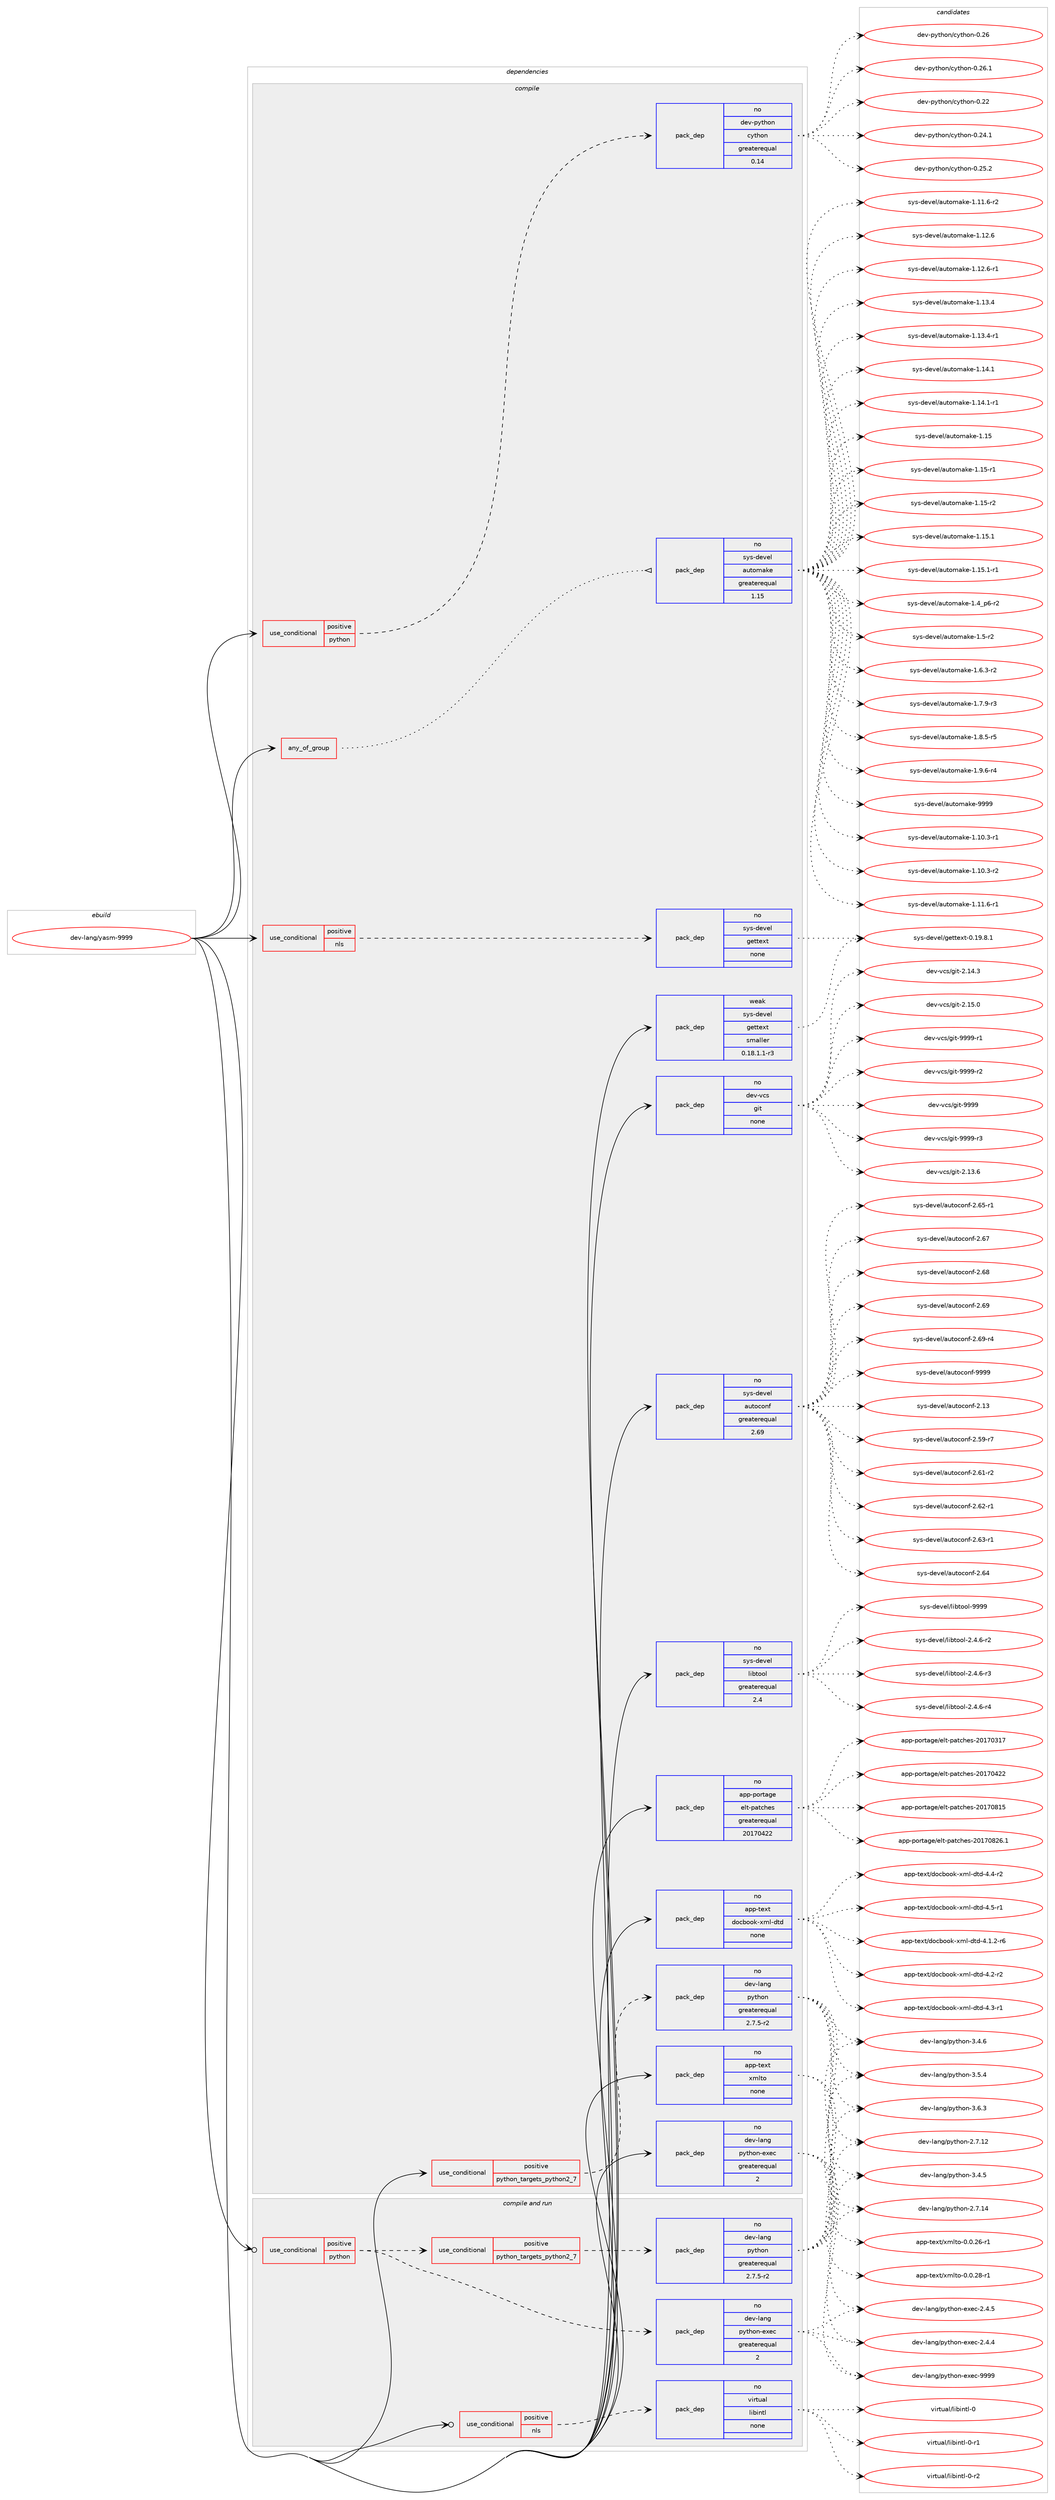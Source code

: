 digraph prolog {

# *************
# Graph options
# *************

newrank=true;
concentrate=true;
compound=true;
graph [rankdir=LR,fontname=Helvetica,fontsize=10,ranksep=1.5];#, ranksep=2.5, nodesep=0.2];
edge  [arrowhead=vee];
node  [fontname=Helvetica,fontsize=10];

# **********
# The ebuild
# **********

subgraph cluster_leftcol {
color=gray;
rank=same;
label=<<i>ebuild</i>>;
id [label="dev-lang/yasm-9999", color=red, width=4, href="../dev-lang/yasm-9999.svg"];
}

# ****************
# The dependencies
# ****************

subgraph cluster_midcol {
color=gray;
label=<<i>dependencies</i>>;
subgraph cluster_compile {
fillcolor="#eeeeee";
style=filled;
label=<<i>compile</i>>;
subgraph any3168 {
dependency110660 [label=<<TABLE BORDER="0" CELLBORDER="1" CELLSPACING="0" CELLPADDING="4"><TR><TD CELLPADDING="10">any_of_group</TD></TR></TABLE>>, shape=none, color=red];subgraph pack83448 {
dependency110661 [label=<<TABLE BORDER="0" CELLBORDER="1" CELLSPACING="0" CELLPADDING="4" WIDTH="220"><TR><TD ROWSPAN="6" CELLPADDING="30">pack_dep</TD></TR><TR><TD WIDTH="110">no</TD></TR><TR><TD>sys-devel</TD></TR><TR><TD>automake</TD></TR><TR><TD>greaterequal</TD></TR><TR><TD>1.15</TD></TR></TABLE>>, shape=none, color=blue];
}
dependency110660:e -> dependency110661:w [weight=20,style="dotted",arrowhead="oinv"];
}
id:e -> dependency110660:w [weight=20,style="solid",arrowhead="vee"];
subgraph cond24014 {
dependency110662 [label=<<TABLE BORDER="0" CELLBORDER="1" CELLSPACING="0" CELLPADDING="4"><TR><TD ROWSPAN="3" CELLPADDING="10">use_conditional</TD></TR><TR><TD>positive</TD></TR><TR><TD>nls</TD></TR></TABLE>>, shape=none, color=red];
subgraph pack83449 {
dependency110663 [label=<<TABLE BORDER="0" CELLBORDER="1" CELLSPACING="0" CELLPADDING="4" WIDTH="220"><TR><TD ROWSPAN="6" CELLPADDING="30">pack_dep</TD></TR><TR><TD WIDTH="110">no</TD></TR><TR><TD>sys-devel</TD></TR><TR><TD>gettext</TD></TR><TR><TD>none</TD></TR><TR><TD></TD></TR></TABLE>>, shape=none, color=blue];
}
dependency110662:e -> dependency110663:w [weight=20,style="dashed",arrowhead="vee"];
}
id:e -> dependency110662:w [weight=20,style="solid",arrowhead="vee"];
subgraph cond24015 {
dependency110664 [label=<<TABLE BORDER="0" CELLBORDER="1" CELLSPACING="0" CELLPADDING="4"><TR><TD ROWSPAN="3" CELLPADDING="10">use_conditional</TD></TR><TR><TD>positive</TD></TR><TR><TD>python</TD></TR></TABLE>>, shape=none, color=red];
subgraph pack83450 {
dependency110665 [label=<<TABLE BORDER="0" CELLBORDER="1" CELLSPACING="0" CELLPADDING="4" WIDTH="220"><TR><TD ROWSPAN="6" CELLPADDING="30">pack_dep</TD></TR><TR><TD WIDTH="110">no</TD></TR><TR><TD>dev-python</TD></TR><TR><TD>cython</TD></TR><TR><TD>greaterequal</TD></TR><TR><TD>0.14</TD></TR></TABLE>>, shape=none, color=blue];
}
dependency110664:e -> dependency110665:w [weight=20,style="dashed",arrowhead="vee"];
}
id:e -> dependency110664:w [weight=20,style="solid",arrowhead="vee"];
subgraph cond24016 {
dependency110666 [label=<<TABLE BORDER="0" CELLBORDER="1" CELLSPACING="0" CELLPADDING="4"><TR><TD ROWSPAN="3" CELLPADDING="10">use_conditional</TD></TR><TR><TD>positive</TD></TR><TR><TD>python_targets_python2_7</TD></TR></TABLE>>, shape=none, color=red];
subgraph pack83451 {
dependency110667 [label=<<TABLE BORDER="0" CELLBORDER="1" CELLSPACING="0" CELLPADDING="4" WIDTH="220"><TR><TD ROWSPAN="6" CELLPADDING="30">pack_dep</TD></TR><TR><TD WIDTH="110">no</TD></TR><TR><TD>dev-lang</TD></TR><TR><TD>python</TD></TR><TR><TD>greaterequal</TD></TR><TR><TD>2.7.5-r2</TD></TR></TABLE>>, shape=none, color=blue];
}
dependency110666:e -> dependency110667:w [weight=20,style="dashed",arrowhead="vee"];
}
id:e -> dependency110666:w [weight=20,style="solid",arrowhead="vee"];
subgraph pack83452 {
dependency110668 [label=<<TABLE BORDER="0" CELLBORDER="1" CELLSPACING="0" CELLPADDING="4" WIDTH="220"><TR><TD ROWSPAN="6" CELLPADDING="30">pack_dep</TD></TR><TR><TD WIDTH="110">no</TD></TR><TR><TD>app-portage</TD></TR><TR><TD>elt-patches</TD></TR><TR><TD>greaterequal</TD></TR><TR><TD>20170422</TD></TR></TABLE>>, shape=none, color=blue];
}
id:e -> dependency110668:w [weight=20,style="solid",arrowhead="vee"];
subgraph pack83453 {
dependency110669 [label=<<TABLE BORDER="0" CELLBORDER="1" CELLSPACING="0" CELLPADDING="4" WIDTH="220"><TR><TD ROWSPAN="6" CELLPADDING="30">pack_dep</TD></TR><TR><TD WIDTH="110">no</TD></TR><TR><TD>app-text</TD></TR><TR><TD>docbook-xml-dtd</TD></TR><TR><TD>none</TD></TR><TR><TD></TD></TR></TABLE>>, shape=none, color=blue];
}
id:e -> dependency110669:w [weight=20,style="solid",arrowhead="vee"];
subgraph pack83454 {
dependency110670 [label=<<TABLE BORDER="0" CELLBORDER="1" CELLSPACING="0" CELLPADDING="4" WIDTH="220"><TR><TD ROWSPAN="6" CELLPADDING="30">pack_dep</TD></TR><TR><TD WIDTH="110">no</TD></TR><TR><TD>app-text</TD></TR><TR><TD>xmlto</TD></TR><TR><TD>none</TD></TR><TR><TD></TD></TR></TABLE>>, shape=none, color=blue];
}
id:e -> dependency110670:w [weight=20,style="solid",arrowhead="vee"];
subgraph pack83455 {
dependency110671 [label=<<TABLE BORDER="0" CELLBORDER="1" CELLSPACING="0" CELLPADDING="4" WIDTH="220"><TR><TD ROWSPAN="6" CELLPADDING="30">pack_dep</TD></TR><TR><TD WIDTH="110">no</TD></TR><TR><TD>dev-lang</TD></TR><TR><TD>python-exec</TD></TR><TR><TD>greaterequal</TD></TR><TR><TD>2</TD></TR></TABLE>>, shape=none, color=blue];
}
id:e -> dependency110671:w [weight=20,style="solid",arrowhead="vee"];
subgraph pack83456 {
dependency110672 [label=<<TABLE BORDER="0" CELLBORDER="1" CELLSPACING="0" CELLPADDING="4" WIDTH="220"><TR><TD ROWSPAN="6" CELLPADDING="30">pack_dep</TD></TR><TR><TD WIDTH="110">no</TD></TR><TR><TD>dev-vcs</TD></TR><TR><TD>git</TD></TR><TR><TD>none</TD></TR><TR><TD></TD></TR></TABLE>>, shape=none, color=blue];
}
id:e -> dependency110672:w [weight=20,style="solid",arrowhead="vee"];
subgraph pack83457 {
dependency110673 [label=<<TABLE BORDER="0" CELLBORDER="1" CELLSPACING="0" CELLPADDING="4" WIDTH="220"><TR><TD ROWSPAN="6" CELLPADDING="30">pack_dep</TD></TR><TR><TD WIDTH="110">no</TD></TR><TR><TD>sys-devel</TD></TR><TR><TD>autoconf</TD></TR><TR><TD>greaterequal</TD></TR><TR><TD>2.69</TD></TR></TABLE>>, shape=none, color=blue];
}
id:e -> dependency110673:w [weight=20,style="solid",arrowhead="vee"];
subgraph pack83458 {
dependency110674 [label=<<TABLE BORDER="0" CELLBORDER="1" CELLSPACING="0" CELLPADDING="4" WIDTH="220"><TR><TD ROWSPAN="6" CELLPADDING="30">pack_dep</TD></TR><TR><TD WIDTH="110">no</TD></TR><TR><TD>sys-devel</TD></TR><TR><TD>libtool</TD></TR><TR><TD>greaterequal</TD></TR><TR><TD>2.4</TD></TR></TABLE>>, shape=none, color=blue];
}
id:e -> dependency110674:w [weight=20,style="solid",arrowhead="vee"];
subgraph pack83459 {
dependency110675 [label=<<TABLE BORDER="0" CELLBORDER="1" CELLSPACING="0" CELLPADDING="4" WIDTH="220"><TR><TD ROWSPAN="6" CELLPADDING="30">pack_dep</TD></TR><TR><TD WIDTH="110">weak</TD></TR><TR><TD>sys-devel</TD></TR><TR><TD>gettext</TD></TR><TR><TD>smaller</TD></TR><TR><TD>0.18.1.1-r3</TD></TR></TABLE>>, shape=none, color=blue];
}
id:e -> dependency110675:w [weight=20,style="solid",arrowhead="vee"];
}
subgraph cluster_compileandrun {
fillcolor="#eeeeee";
style=filled;
label=<<i>compile and run</i>>;
subgraph cond24017 {
dependency110676 [label=<<TABLE BORDER="0" CELLBORDER="1" CELLSPACING="0" CELLPADDING="4"><TR><TD ROWSPAN="3" CELLPADDING="10">use_conditional</TD></TR><TR><TD>positive</TD></TR><TR><TD>nls</TD></TR></TABLE>>, shape=none, color=red];
subgraph pack83460 {
dependency110677 [label=<<TABLE BORDER="0" CELLBORDER="1" CELLSPACING="0" CELLPADDING="4" WIDTH="220"><TR><TD ROWSPAN="6" CELLPADDING="30">pack_dep</TD></TR><TR><TD WIDTH="110">no</TD></TR><TR><TD>virtual</TD></TR><TR><TD>libintl</TD></TR><TR><TD>none</TD></TR><TR><TD></TD></TR></TABLE>>, shape=none, color=blue];
}
dependency110676:e -> dependency110677:w [weight=20,style="dashed",arrowhead="vee"];
}
id:e -> dependency110676:w [weight=20,style="solid",arrowhead="odotvee"];
subgraph cond24018 {
dependency110678 [label=<<TABLE BORDER="0" CELLBORDER="1" CELLSPACING="0" CELLPADDING="4"><TR><TD ROWSPAN="3" CELLPADDING="10">use_conditional</TD></TR><TR><TD>positive</TD></TR><TR><TD>python</TD></TR></TABLE>>, shape=none, color=red];
subgraph cond24019 {
dependency110679 [label=<<TABLE BORDER="0" CELLBORDER="1" CELLSPACING="0" CELLPADDING="4"><TR><TD ROWSPAN="3" CELLPADDING="10">use_conditional</TD></TR><TR><TD>positive</TD></TR><TR><TD>python_targets_python2_7</TD></TR></TABLE>>, shape=none, color=red];
subgraph pack83461 {
dependency110680 [label=<<TABLE BORDER="0" CELLBORDER="1" CELLSPACING="0" CELLPADDING="4" WIDTH="220"><TR><TD ROWSPAN="6" CELLPADDING="30">pack_dep</TD></TR><TR><TD WIDTH="110">no</TD></TR><TR><TD>dev-lang</TD></TR><TR><TD>python</TD></TR><TR><TD>greaterequal</TD></TR><TR><TD>2.7.5-r2</TD></TR></TABLE>>, shape=none, color=blue];
}
dependency110679:e -> dependency110680:w [weight=20,style="dashed",arrowhead="vee"];
}
dependency110678:e -> dependency110679:w [weight=20,style="dashed",arrowhead="vee"];
subgraph pack83462 {
dependency110681 [label=<<TABLE BORDER="0" CELLBORDER="1" CELLSPACING="0" CELLPADDING="4" WIDTH="220"><TR><TD ROWSPAN="6" CELLPADDING="30">pack_dep</TD></TR><TR><TD WIDTH="110">no</TD></TR><TR><TD>dev-lang</TD></TR><TR><TD>python-exec</TD></TR><TR><TD>greaterequal</TD></TR><TR><TD>2</TD></TR></TABLE>>, shape=none, color=blue];
}
dependency110678:e -> dependency110681:w [weight=20,style="dashed",arrowhead="vee"];
}
id:e -> dependency110678:w [weight=20,style="solid",arrowhead="odotvee"];
}
subgraph cluster_run {
fillcolor="#eeeeee";
style=filled;
label=<<i>run</i>>;
}
}

# **************
# The candidates
# **************

subgraph cluster_choices {
rank=same;
color=gray;
label=<<i>candidates</i>>;

subgraph choice83448 {
color=black;
nodesep=1;
choice11512111545100101118101108479711711611110997107101454946494846514511449 [label="sys-devel/automake-1.10.3-r1", color=red, width=4,href="../sys-devel/automake-1.10.3-r1.svg"];
choice11512111545100101118101108479711711611110997107101454946494846514511450 [label="sys-devel/automake-1.10.3-r2", color=red, width=4,href="../sys-devel/automake-1.10.3-r2.svg"];
choice11512111545100101118101108479711711611110997107101454946494946544511449 [label="sys-devel/automake-1.11.6-r1", color=red, width=4,href="../sys-devel/automake-1.11.6-r1.svg"];
choice11512111545100101118101108479711711611110997107101454946494946544511450 [label="sys-devel/automake-1.11.6-r2", color=red, width=4,href="../sys-devel/automake-1.11.6-r2.svg"];
choice1151211154510010111810110847971171161111099710710145494649504654 [label="sys-devel/automake-1.12.6", color=red, width=4,href="../sys-devel/automake-1.12.6.svg"];
choice11512111545100101118101108479711711611110997107101454946495046544511449 [label="sys-devel/automake-1.12.6-r1", color=red, width=4,href="../sys-devel/automake-1.12.6-r1.svg"];
choice1151211154510010111810110847971171161111099710710145494649514652 [label="sys-devel/automake-1.13.4", color=red, width=4,href="../sys-devel/automake-1.13.4.svg"];
choice11512111545100101118101108479711711611110997107101454946495146524511449 [label="sys-devel/automake-1.13.4-r1", color=red, width=4,href="../sys-devel/automake-1.13.4-r1.svg"];
choice1151211154510010111810110847971171161111099710710145494649524649 [label="sys-devel/automake-1.14.1", color=red, width=4,href="../sys-devel/automake-1.14.1.svg"];
choice11512111545100101118101108479711711611110997107101454946495246494511449 [label="sys-devel/automake-1.14.1-r1", color=red, width=4,href="../sys-devel/automake-1.14.1-r1.svg"];
choice115121115451001011181011084797117116111109971071014549464953 [label="sys-devel/automake-1.15", color=red, width=4,href="../sys-devel/automake-1.15.svg"];
choice1151211154510010111810110847971171161111099710710145494649534511449 [label="sys-devel/automake-1.15-r1", color=red, width=4,href="../sys-devel/automake-1.15-r1.svg"];
choice1151211154510010111810110847971171161111099710710145494649534511450 [label="sys-devel/automake-1.15-r2", color=red, width=4,href="../sys-devel/automake-1.15-r2.svg"];
choice1151211154510010111810110847971171161111099710710145494649534649 [label="sys-devel/automake-1.15.1", color=red, width=4,href="../sys-devel/automake-1.15.1.svg"];
choice11512111545100101118101108479711711611110997107101454946495346494511449 [label="sys-devel/automake-1.15.1-r1", color=red, width=4,href="../sys-devel/automake-1.15.1-r1.svg"];
choice115121115451001011181011084797117116111109971071014549465295112544511450 [label="sys-devel/automake-1.4_p6-r2", color=red, width=4,href="../sys-devel/automake-1.4_p6-r2.svg"];
choice11512111545100101118101108479711711611110997107101454946534511450 [label="sys-devel/automake-1.5-r2", color=red, width=4,href="../sys-devel/automake-1.5-r2.svg"];
choice115121115451001011181011084797117116111109971071014549465446514511450 [label="sys-devel/automake-1.6.3-r2", color=red, width=4,href="../sys-devel/automake-1.6.3-r2.svg"];
choice115121115451001011181011084797117116111109971071014549465546574511451 [label="sys-devel/automake-1.7.9-r3", color=red, width=4,href="../sys-devel/automake-1.7.9-r3.svg"];
choice115121115451001011181011084797117116111109971071014549465646534511453 [label="sys-devel/automake-1.8.5-r5", color=red, width=4,href="../sys-devel/automake-1.8.5-r5.svg"];
choice115121115451001011181011084797117116111109971071014549465746544511452 [label="sys-devel/automake-1.9.6-r4", color=red, width=4,href="../sys-devel/automake-1.9.6-r4.svg"];
choice115121115451001011181011084797117116111109971071014557575757 [label="sys-devel/automake-9999", color=red, width=4,href="../sys-devel/automake-9999.svg"];
dependency110661:e -> choice11512111545100101118101108479711711611110997107101454946494846514511449:w [style=dotted,weight="100"];
dependency110661:e -> choice11512111545100101118101108479711711611110997107101454946494846514511450:w [style=dotted,weight="100"];
dependency110661:e -> choice11512111545100101118101108479711711611110997107101454946494946544511449:w [style=dotted,weight="100"];
dependency110661:e -> choice11512111545100101118101108479711711611110997107101454946494946544511450:w [style=dotted,weight="100"];
dependency110661:e -> choice1151211154510010111810110847971171161111099710710145494649504654:w [style=dotted,weight="100"];
dependency110661:e -> choice11512111545100101118101108479711711611110997107101454946495046544511449:w [style=dotted,weight="100"];
dependency110661:e -> choice1151211154510010111810110847971171161111099710710145494649514652:w [style=dotted,weight="100"];
dependency110661:e -> choice11512111545100101118101108479711711611110997107101454946495146524511449:w [style=dotted,weight="100"];
dependency110661:e -> choice1151211154510010111810110847971171161111099710710145494649524649:w [style=dotted,weight="100"];
dependency110661:e -> choice11512111545100101118101108479711711611110997107101454946495246494511449:w [style=dotted,weight="100"];
dependency110661:e -> choice115121115451001011181011084797117116111109971071014549464953:w [style=dotted,weight="100"];
dependency110661:e -> choice1151211154510010111810110847971171161111099710710145494649534511449:w [style=dotted,weight="100"];
dependency110661:e -> choice1151211154510010111810110847971171161111099710710145494649534511450:w [style=dotted,weight="100"];
dependency110661:e -> choice1151211154510010111810110847971171161111099710710145494649534649:w [style=dotted,weight="100"];
dependency110661:e -> choice11512111545100101118101108479711711611110997107101454946495346494511449:w [style=dotted,weight="100"];
dependency110661:e -> choice115121115451001011181011084797117116111109971071014549465295112544511450:w [style=dotted,weight="100"];
dependency110661:e -> choice11512111545100101118101108479711711611110997107101454946534511450:w [style=dotted,weight="100"];
dependency110661:e -> choice115121115451001011181011084797117116111109971071014549465446514511450:w [style=dotted,weight="100"];
dependency110661:e -> choice115121115451001011181011084797117116111109971071014549465546574511451:w [style=dotted,weight="100"];
dependency110661:e -> choice115121115451001011181011084797117116111109971071014549465646534511453:w [style=dotted,weight="100"];
dependency110661:e -> choice115121115451001011181011084797117116111109971071014549465746544511452:w [style=dotted,weight="100"];
dependency110661:e -> choice115121115451001011181011084797117116111109971071014557575757:w [style=dotted,weight="100"];
}
subgraph choice83449 {
color=black;
nodesep=1;
choice1151211154510010111810110847103101116116101120116454846495746564649 [label="sys-devel/gettext-0.19.8.1", color=red, width=4,href="../sys-devel/gettext-0.19.8.1.svg"];
dependency110663:e -> choice1151211154510010111810110847103101116116101120116454846495746564649:w [style=dotted,weight="100"];
}
subgraph choice83450 {
color=black;
nodesep=1;
choice1001011184511212111610411111047991211161041111104548465050 [label="dev-python/cython-0.22", color=red, width=4,href="../dev-python/cython-0.22.svg"];
choice10010111845112121116104111110479912111610411111045484650524649 [label="dev-python/cython-0.24.1", color=red, width=4,href="../dev-python/cython-0.24.1.svg"];
choice10010111845112121116104111110479912111610411111045484650534650 [label="dev-python/cython-0.25.2", color=red, width=4,href="../dev-python/cython-0.25.2.svg"];
choice1001011184511212111610411111047991211161041111104548465054 [label="dev-python/cython-0.26", color=red, width=4,href="../dev-python/cython-0.26.svg"];
choice10010111845112121116104111110479912111610411111045484650544649 [label="dev-python/cython-0.26.1", color=red, width=4,href="../dev-python/cython-0.26.1.svg"];
dependency110665:e -> choice1001011184511212111610411111047991211161041111104548465050:w [style=dotted,weight="100"];
dependency110665:e -> choice10010111845112121116104111110479912111610411111045484650524649:w [style=dotted,weight="100"];
dependency110665:e -> choice10010111845112121116104111110479912111610411111045484650534650:w [style=dotted,weight="100"];
dependency110665:e -> choice1001011184511212111610411111047991211161041111104548465054:w [style=dotted,weight="100"];
dependency110665:e -> choice10010111845112121116104111110479912111610411111045484650544649:w [style=dotted,weight="100"];
}
subgraph choice83451 {
color=black;
nodesep=1;
choice10010111845108971101034711212111610411111045504655464950 [label="dev-lang/python-2.7.12", color=red, width=4,href="../dev-lang/python-2.7.12.svg"];
choice10010111845108971101034711212111610411111045504655464952 [label="dev-lang/python-2.7.14", color=red, width=4,href="../dev-lang/python-2.7.14.svg"];
choice100101118451089711010347112121116104111110455146524653 [label="dev-lang/python-3.4.5", color=red, width=4,href="../dev-lang/python-3.4.5.svg"];
choice100101118451089711010347112121116104111110455146524654 [label="dev-lang/python-3.4.6", color=red, width=4,href="../dev-lang/python-3.4.6.svg"];
choice100101118451089711010347112121116104111110455146534652 [label="dev-lang/python-3.5.4", color=red, width=4,href="../dev-lang/python-3.5.4.svg"];
choice100101118451089711010347112121116104111110455146544651 [label="dev-lang/python-3.6.3", color=red, width=4,href="../dev-lang/python-3.6.3.svg"];
dependency110667:e -> choice10010111845108971101034711212111610411111045504655464950:w [style=dotted,weight="100"];
dependency110667:e -> choice10010111845108971101034711212111610411111045504655464952:w [style=dotted,weight="100"];
dependency110667:e -> choice100101118451089711010347112121116104111110455146524653:w [style=dotted,weight="100"];
dependency110667:e -> choice100101118451089711010347112121116104111110455146524654:w [style=dotted,weight="100"];
dependency110667:e -> choice100101118451089711010347112121116104111110455146534652:w [style=dotted,weight="100"];
dependency110667:e -> choice100101118451089711010347112121116104111110455146544651:w [style=dotted,weight="100"];
}
subgraph choice83452 {
color=black;
nodesep=1;
choice97112112451121111141169710310147101108116451129711699104101115455048495548514955 [label="app-portage/elt-patches-20170317", color=red, width=4,href="../app-portage/elt-patches-20170317.svg"];
choice97112112451121111141169710310147101108116451129711699104101115455048495548525050 [label="app-portage/elt-patches-20170422", color=red, width=4,href="../app-portage/elt-patches-20170422.svg"];
choice97112112451121111141169710310147101108116451129711699104101115455048495548564953 [label="app-portage/elt-patches-20170815", color=red, width=4,href="../app-portage/elt-patches-20170815.svg"];
choice971121124511211111411697103101471011081164511297116991041011154550484955485650544649 [label="app-portage/elt-patches-20170826.1", color=red, width=4,href="../app-portage/elt-patches-20170826.1.svg"];
dependency110668:e -> choice97112112451121111141169710310147101108116451129711699104101115455048495548514955:w [style=dotted,weight="100"];
dependency110668:e -> choice97112112451121111141169710310147101108116451129711699104101115455048495548525050:w [style=dotted,weight="100"];
dependency110668:e -> choice97112112451121111141169710310147101108116451129711699104101115455048495548564953:w [style=dotted,weight="100"];
dependency110668:e -> choice971121124511211111411697103101471011081164511297116991041011154550484955485650544649:w [style=dotted,weight="100"];
}
subgraph choice83453 {
color=black;
nodesep=1;
choice971121124511610112011647100111999811111110745120109108451001161004552464946504511454 [label="app-text/docbook-xml-dtd-4.1.2-r6", color=red, width=4,href="../app-text/docbook-xml-dtd-4.1.2-r6.svg"];
choice97112112451161011201164710011199981111111074512010910845100116100455246504511450 [label="app-text/docbook-xml-dtd-4.2-r2", color=red, width=4,href="../app-text/docbook-xml-dtd-4.2-r2.svg"];
choice97112112451161011201164710011199981111111074512010910845100116100455246514511449 [label="app-text/docbook-xml-dtd-4.3-r1", color=red, width=4,href="../app-text/docbook-xml-dtd-4.3-r1.svg"];
choice97112112451161011201164710011199981111111074512010910845100116100455246524511450 [label="app-text/docbook-xml-dtd-4.4-r2", color=red, width=4,href="../app-text/docbook-xml-dtd-4.4-r2.svg"];
choice97112112451161011201164710011199981111111074512010910845100116100455246534511449 [label="app-text/docbook-xml-dtd-4.5-r1", color=red, width=4,href="../app-text/docbook-xml-dtd-4.5-r1.svg"];
dependency110669:e -> choice971121124511610112011647100111999811111110745120109108451001161004552464946504511454:w [style=dotted,weight="100"];
dependency110669:e -> choice97112112451161011201164710011199981111111074512010910845100116100455246504511450:w [style=dotted,weight="100"];
dependency110669:e -> choice97112112451161011201164710011199981111111074512010910845100116100455246514511449:w [style=dotted,weight="100"];
dependency110669:e -> choice97112112451161011201164710011199981111111074512010910845100116100455246524511450:w [style=dotted,weight="100"];
dependency110669:e -> choice97112112451161011201164710011199981111111074512010910845100116100455246534511449:w [style=dotted,weight="100"];
}
subgraph choice83454 {
color=black;
nodesep=1;
choice971121124511610112011647120109108116111454846484650544511449 [label="app-text/xmlto-0.0.26-r1", color=red, width=4,href="../app-text/xmlto-0.0.26-r1.svg"];
choice971121124511610112011647120109108116111454846484650564511449 [label="app-text/xmlto-0.0.28-r1", color=red, width=4,href="../app-text/xmlto-0.0.28-r1.svg"];
dependency110670:e -> choice971121124511610112011647120109108116111454846484650544511449:w [style=dotted,weight="100"];
dependency110670:e -> choice971121124511610112011647120109108116111454846484650564511449:w [style=dotted,weight="100"];
}
subgraph choice83455 {
color=black;
nodesep=1;
choice1001011184510897110103471121211161041111104510112010199455046524652 [label="dev-lang/python-exec-2.4.4", color=red, width=4,href="../dev-lang/python-exec-2.4.4.svg"];
choice1001011184510897110103471121211161041111104510112010199455046524653 [label="dev-lang/python-exec-2.4.5", color=red, width=4,href="../dev-lang/python-exec-2.4.5.svg"];
choice10010111845108971101034711212111610411111045101120101994557575757 [label="dev-lang/python-exec-9999", color=red, width=4,href="../dev-lang/python-exec-9999.svg"];
dependency110671:e -> choice1001011184510897110103471121211161041111104510112010199455046524652:w [style=dotted,weight="100"];
dependency110671:e -> choice1001011184510897110103471121211161041111104510112010199455046524653:w [style=dotted,weight="100"];
dependency110671:e -> choice10010111845108971101034711212111610411111045101120101994557575757:w [style=dotted,weight="100"];
}
subgraph choice83456 {
color=black;
nodesep=1;
choice10010111845118991154710310511645504649514654 [label="dev-vcs/git-2.13.6", color=red, width=4,href="../dev-vcs/git-2.13.6.svg"];
choice10010111845118991154710310511645504649524651 [label="dev-vcs/git-2.14.3", color=red, width=4,href="../dev-vcs/git-2.14.3.svg"];
choice10010111845118991154710310511645504649534648 [label="dev-vcs/git-2.15.0", color=red, width=4,href="../dev-vcs/git-2.15.0.svg"];
choice1001011184511899115471031051164557575757 [label="dev-vcs/git-9999", color=red, width=4,href="../dev-vcs/git-9999.svg"];
choice10010111845118991154710310511645575757574511449 [label="dev-vcs/git-9999-r1", color=red, width=4,href="../dev-vcs/git-9999-r1.svg"];
choice10010111845118991154710310511645575757574511450 [label="dev-vcs/git-9999-r2", color=red, width=4,href="../dev-vcs/git-9999-r2.svg"];
choice10010111845118991154710310511645575757574511451 [label="dev-vcs/git-9999-r3", color=red, width=4,href="../dev-vcs/git-9999-r3.svg"];
dependency110672:e -> choice10010111845118991154710310511645504649514654:w [style=dotted,weight="100"];
dependency110672:e -> choice10010111845118991154710310511645504649524651:w [style=dotted,weight="100"];
dependency110672:e -> choice10010111845118991154710310511645504649534648:w [style=dotted,weight="100"];
dependency110672:e -> choice1001011184511899115471031051164557575757:w [style=dotted,weight="100"];
dependency110672:e -> choice10010111845118991154710310511645575757574511449:w [style=dotted,weight="100"];
dependency110672:e -> choice10010111845118991154710310511645575757574511450:w [style=dotted,weight="100"];
dependency110672:e -> choice10010111845118991154710310511645575757574511451:w [style=dotted,weight="100"];
}
subgraph choice83457 {
color=black;
nodesep=1;
choice115121115451001011181011084797117116111991111101024550464951 [label="sys-devel/autoconf-2.13", color=red, width=4,href="../sys-devel/autoconf-2.13.svg"];
choice1151211154510010111810110847971171161119911111010245504653574511455 [label="sys-devel/autoconf-2.59-r7", color=red, width=4,href="../sys-devel/autoconf-2.59-r7.svg"];
choice1151211154510010111810110847971171161119911111010245504654494511450 [label="sys-devel/autoconf-2.61-r2", color=red, width=4,href="../sys-devel/autoconf-2.61-r2.svg"];
choice1151211154510010111810110847971171161119911111010245504654504511449 [label="sys-devel/autoconf-2.62-r1", color=red, width=4,href="../sys-devel/autoconf-2.62-r1.svg"];
choice1151211154510010111810110847971171161119911111010245504654514511449 [label="sys-devel/autoconf-2.63-r1", color=red, width=4,href="../sys-devel/autoconf-2.63-r1.svg"];
choice115121115451001011181011084797117116111991111101024550465452 [label="sys-devel/autoconf-2.64", color=red, width=4,href="../sys-devel/autoconf-2.64.svg"];
choice1151211154510010111810110847971171161119911111010245504654534511449 [label="sys-devel/autoconf-2.65-r1", color=red, width=4,href="../sys-devel/autoconf-2.65-r1.svg"];
choice115121115451001011181011084797117116111991111101024550465455 [label="sys-devel/autoconf-2.67", color=red, width=4,href="../sys-devel/autoconf-2.67.svg"];
choice115121115451001011181011084797117116111991111101024550465456 [label="sys-devel/autoconf-2.68", color=red, width=4,href="../sys-devel/autoconf-2.68.svg"];
choice115121115451001011181011084797117116111991111101024550465457 [label="sys-devel/autoconf-2.69", color=red, width=4,href="../sys-devel/autoconf-2.69.svg"];
choice1151211154510010111810110847971171161119911111010245504654574511452 [label="sys-devel/autoconf-2.69-r4", color=red, width=4,href="../sys-devel/autoconf-2.69-r4.svg"];
choice115121115451001011181011084797117116111991111101024557575757 [label="sys-devel/autoconf-9999", color=red, width=4,href="../sys-devel/autoconf-9999.svg"];
dependency110673:e -> choice115121115451001011181011084797117116111991111101024550464951:w [style=dotted,weight="100"];
dependency110673:e -> choice1151211154510010111810110847971171161119911111010245504653574511455:w [style=dotted,weight="100"];
dependency110673:e -> choice1151211154510010111810110847971171161119911111010245504654494511450:w [style=dotted,weight="100"];
dependency110673:e -> choice1151211154510010111810110847971171161119911111010245504654504511449:w [style=dotted,weight="100"];
dependency110673:e -> choice1151211154510010111810110847971171161119911111010245504654514511449:w [style=dotted,weight="100"];
dependency110673:e -> choice115121115451001011181011084797117116111991111101024550465452:w [style=dotted,weight="100"];
dependency110673:e -> choice1151211154510010111810110847971171161119911111010245504654534511449:w [style=dotted,weight="100"];
dependency110673:e -> choice115121115451001011181011084797117116111991111101024550465455:w [style=dotted,weight="100"];
dependency110673:e -> choice115121115451001011181011084797117116111991111101024550465456:w [style=dotted,weight="100"];
dependency110673:e -> choice115121115451001011181011084797117116111991111101024550465457:w [style=dotted,weight="100"];
dependency110673:e -> choice1151211154510010111810110847971171161119911111010245504654574511452:w [style=dotted,weight="100"];
dependency110673:e -> choice115121115451001011181011084797117116111991111101024557575757:w [style=dotted,weight="100"];
}
subgraph choice83458 {
color=black;
nodesep=1;
choice1151211154510010111810110847108105981161111111084550465246544511450 [label="sys-devel/libtool-2.4.6-r2", color=red, width=4,href="../sys-devel/libtool-2.4.6-r2.svg"];
choice1151211154510010111810110847108105981161111111084550465246544511451 [label="sys-devel/libtool-2.4.6-r3", color=red, width=4,href="../sys-devel/libtool-2.4.6-r3.svg"];
choice1151211154510010111810110847108105981161111111084550465246544511452 [label="sys-devel/libtool-2.4.6-r4", color=red, width=4,href="../sys-devel/libtool-2.4.6-r4.svg"];
choice1151211154510010111810110847108105981161111111084557575757 [label="sys-devel/libtool-9999", color=red, width=4,href="../sys-devel/libtool-9999.svg"];
dependency110674:e -> choice1151211154510010111810110847108105981161111111084550465246544511450:w [style=dotted,weight="100"];
dependency110674:e -> choice1151211154510010111810110847108105981161111111084550465246544511451:w [style=dotted,weight="100"];
dependency110674:e -> choice1151211154510010111810110847108105981161111111084550465246544511452:w [style=dotted,weight="100"];
dependency110674:e -> choice1151211154510010111810110847108105981161111111084557575757:w [style=dotted,weight="100"];
}
subgraph choice83459 {
color=black;
nodesep=1;
choice1151211154510010111810110847103101116116101120116454846495746564649 [label="sys-devel/gettext-0.19.8.1", color=red, width=4,href="../sys-devel/gettext-0.19.8.1.svg"];
dependency110675:e -> choice1151211154510010111810110847103101116116101120116454846495746564649:w [style=dotted,weight="100"];
}
subgraph choice83460 {
color=black;
nodesep=1;
choice1181051141161179710847108105981051101161084548 [label="virtual/libintl-0", color=red, width=4,href="../virtual/libintl-0.svg"];
choice11810511411611797108471081059810511011610845484511449 [label="virtual/libintl-0-r1", color=red, width=4,href="../virtual/libintl-0-r1.svg"];
choice11810511411611797108471081059810511011610845484511450 [label="virtual/libintl-0-r2", color=red, width=4,href="../virtual/libintl-0-r2.svg"];
dependency110677:e -> choice1181051141161179710847108105981051101161084548:w [style=dotted,weight="100"];
dependency110677:e -> choice11810511411611797108471081059810511011610845484511449:w [style=dotted,weight="100"];
dependency110677:e -> choice11810511411611797108471081059810511011610845484511450:w [style=dotted,weight="100"];
}
subgraph choice83461 {
color=black;
nodesep=1;
choice10010111845108971101034711212111610411111045504655464950 [label="dev-lang/python-2.7.12", color=red, width=4,href="../dev-lang/python-2.7.12.svg"];
choice10010111845108971101034711212111610411111045504655464952 [label="dev-lang/python-2.7.14", color=red, width=4,href="../dev-lang/python-2.7.14.svg"];
choice100101118451089711010347112121116104111110455146524653 [label="dev-lang/python-3.4.5", color=red, width=4,href="../dev-lang/python-3.4.5.svg"];
choice100101118451089711010347112121116104111110455146524654 [label="dev-lang/python-3.4.6", color=red, width=4,href="../dev-lang/python-3.4.6.svg"];
choice100101118451089711010347112121116104111110455146534652 [label="dev-lang/python-3.5.4", color=red, width=4,href="../dev-lang/python-3.5.4.svg"];
choice100101118451089711010347112121116104111110455146544651 [label="dev-lang/python-3.6.3", color=red, width=4,href="../dev-lang/python-3.6.3.svg"];
dependency110680:e -> choice10010111845108971101034711212111610411111045504655464950:w [style=dotted,weight="100"];
dependency110680:e -> choice10010111845108971101034711212111610411111045504655464952:w [style=dotted,weight="100"];
dependency110680:e -> choice100101118451089711010347112121116104111110455146524653:w [style=dotted,weight="100"];
dependency110680:e -> choice100101118451089711010347112121116104111110455146524654:w [style=dotted,weight="100"];
dependency110680:e -> choice100101118451089711010347112121116104111110455146534652:w [style=dotted,weight="100"];
dependency110680:e -> choice100101118451089711010347112121116104111110455146544651:w [style=dotted,weight="100"];
}
subgraph choice83462 {
color=black;
nodesep=1;
choice1001011184510897110103471121211161041111104510112010199455046524652 [label="dev-lang/python-exec-2.4.4", color=red, width=4,href="../dev-lang/python-exec-2.4.4.svg"];
choice1001011184510897110103471121211161041111104510112010199455046524653 [label="dev-lang/python-exec-2.4.5", color=red, width=4,href="../dev-lang/python-exec-2.4.5.svg"];
choice10010111845108971101034711212111610411111045101120101994557575757 [label="dev-lang/python-exec-9999", color=red, width=4,href="../dev-lang/python-exec-9999.svg"];
dependency110681:e -> choice1001011184510897110103471121211161041111104510112010199455046524652:w [style=dotted,weight="100"];
dependency110681:e -> choice1001011184510897110103471121211161041111104510112010199455046524653:w [style=dotted,weight="100"];
dependency110681:e -> choice10010111845108971101034711212111610411111045101120101994557575757:w [style=dotted,weight="100"];
}
}

}
